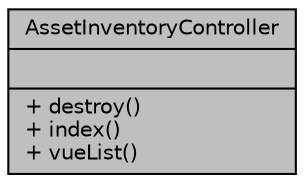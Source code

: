 digraph "AssetInventoryController"
{
 // LATEX_PDF_SIZE
  bgcolor="transparent";
  edge [fontname="Helvetica",fontsize="10",labelfontname="Helvetica",labelfontsize="10"];
  node [fontname="Helvetica",fontsize="10",shape=record];
  Node1 [label="{AssetInventoryController\n||+ destroy()\l+ index()\l+ vueList()\l}",height=0.2,width=0.4,color="black", fillcolor="grey75", style="filled", fontcolor="black",tooltip="Controlador del historico de inventario de bienes institucionales."];
}
